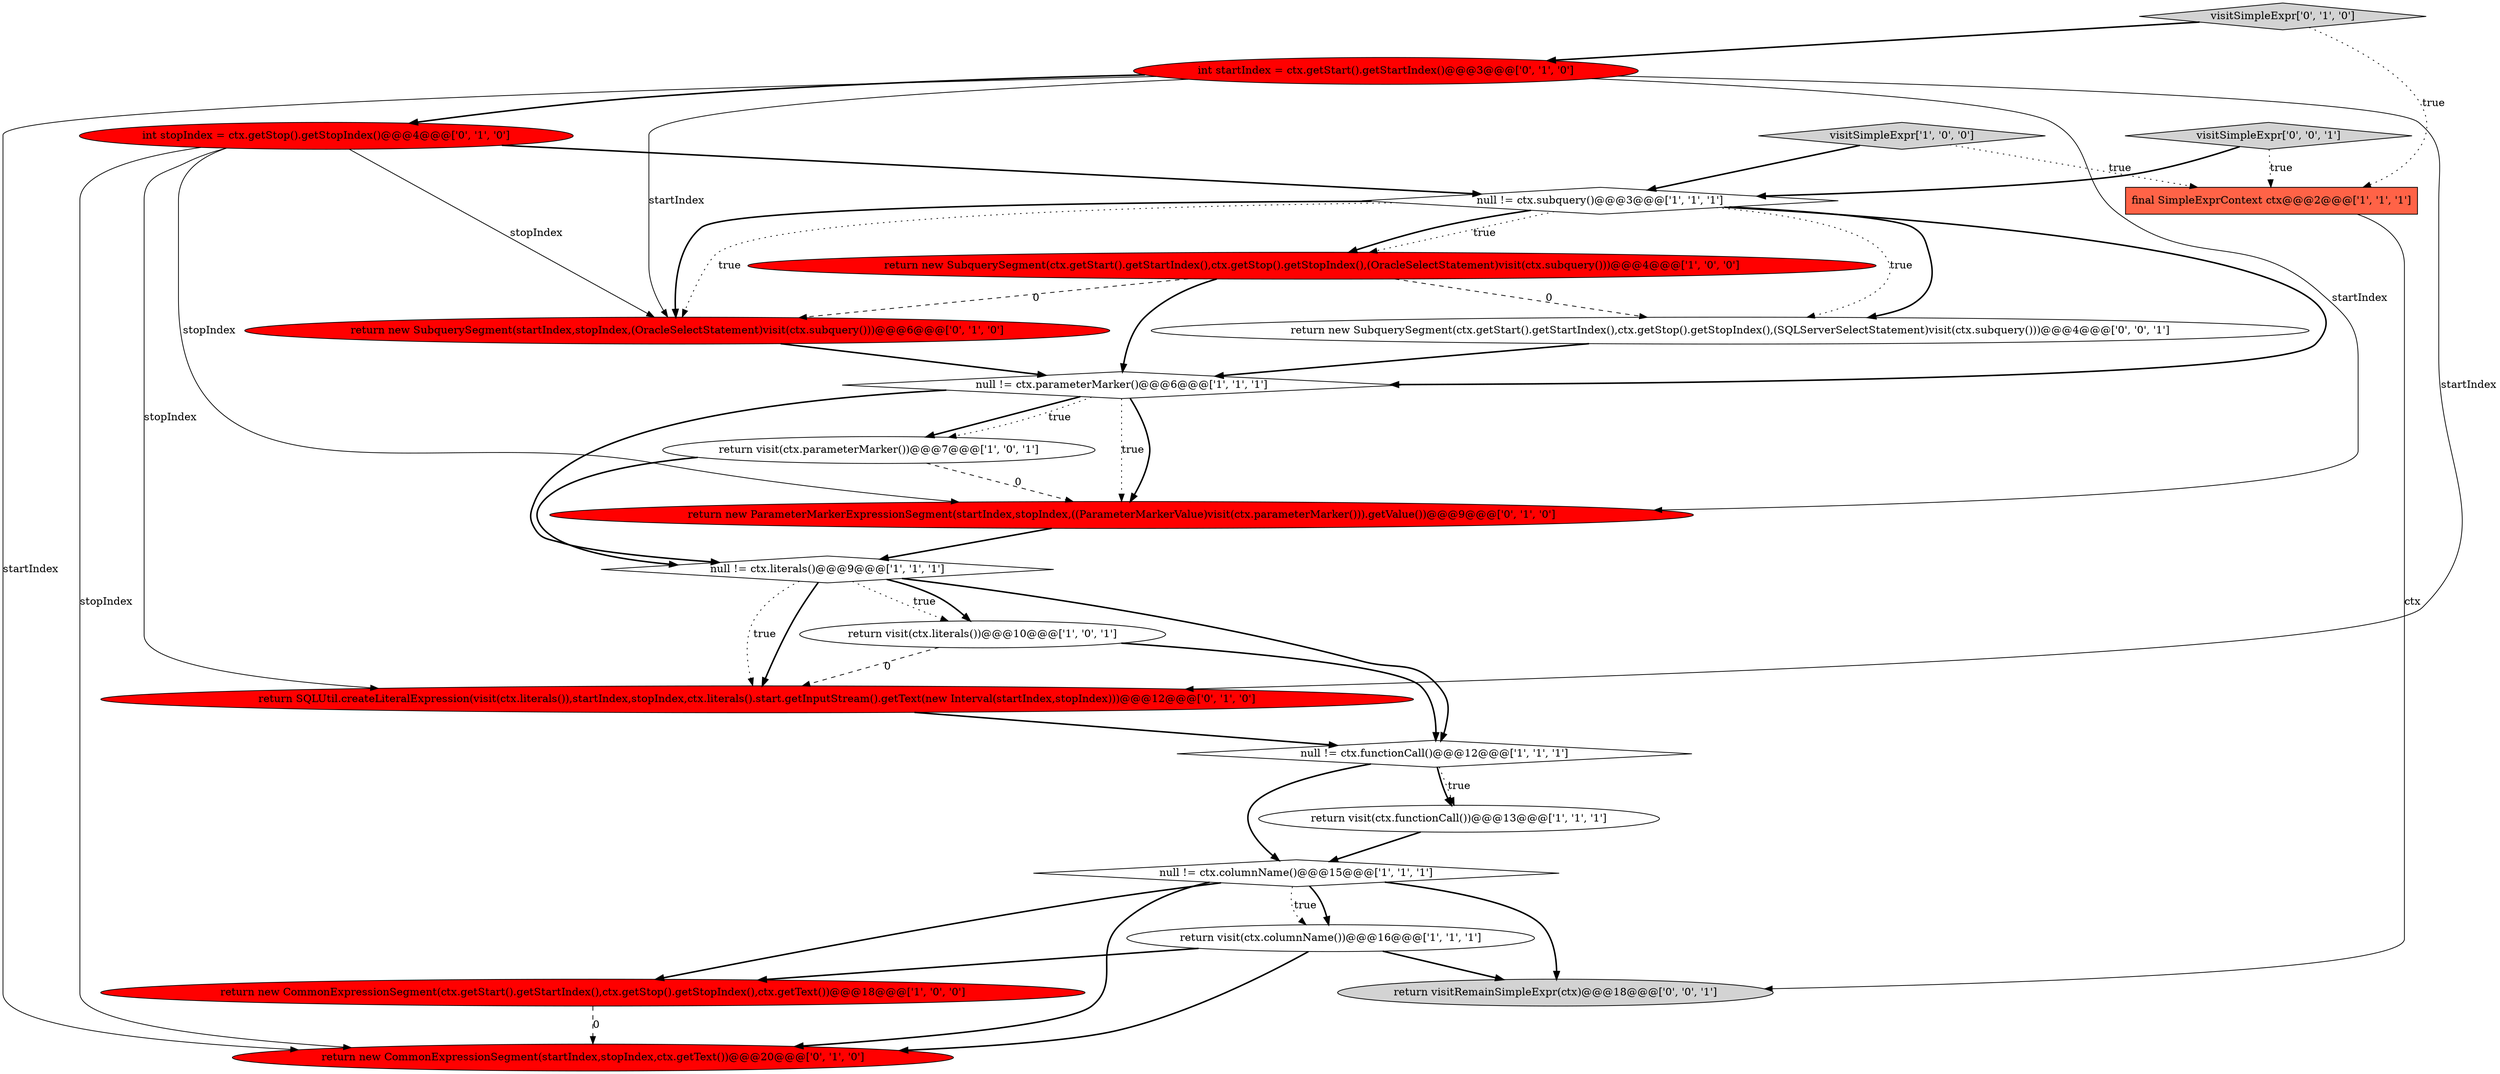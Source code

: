 digraph {
4 [style = filled, label = "return visit(ctx.literals())@@@10@@@['1', '0', '1']", fillcolor = white, shape = ellipse image = "AAA0AAABBB1BBB"];
5 [style = filled, label = "return new CommonExpressionSegment(ctx.getStart().getStartIndex(),ctx.getStop().getStopIndex(),ctx.getText())@@@18@@@['1', '0', '0']", fillcolor = red, shape = ellipse image = "AAA1AAABBB1BBB"];
8 [style = filled, label = "null != ctx.functionCall()@@@12@@@['1', '1', '1']", fillcolor = white, shape = diamond image = "AAA0AAABBB1BBB"];
18 [style = filled, label = "int startIndex = ctx.getStart().getStartIndex()@@@3@@@['0', '1', '0']", fillcolor = red, shape = ellipse image = "AAA1AAABBB2BBB"];
17 [style = filled, label = "int stopIndex = ctx.getStop().getStopIndex()@@@4@@@['0', '1', '0']", fillcolor = red, shape = ellipse image = "AAA1AAABBB2BBB"];
14 [style = filled, label = "return SQLUtil.createLiteralExpression(visit(ctx.literals()),startIndex,stopIndex,ctx.literals().start.getInputStream().getText(new Interval(startIndex,stopIndex)))@@@12@@@['0', '1', '0']", fillcolor = red, shape = ellipse image = "AAA1AAABBB2BBB"];
19 [style = filled, label = "visitSimpleExpr['0', '1', '0']", fillcolor = lightgray, shape = diamond image = "AAA0AAABBB2BBB"];
13 [style = filled, label = "return new ParameterMarkerExpressionSegment(startIndex,stopIndex,((ParameterMarkerValue)visit(ctx.parameterMarker())).getValue())@@@9@@@['0', '1', '0']", fillcolor = red, shape = ellipse image = "AAA1AAABBB2BBB"];
3 [style = filled, label = "null != ctx.parameterMarker()@@@6@@@['1', '1', '1']", fillcolor = white, shape = diamond image = "AAA0AAABBB1BBB"];
16 [style = filled, label = "return new SubquerySegment(startIndex,stopIndex,(OracleSelectStatement)visit(ctx.subquery()))@@@6@@@['0', '1', '0']", fillcolor = red, shape = ellipse image = "AAA1AAABBB2BBB"];
20 [style = filled, label = "return visitRemainSimpleExpr(ctx)@@@18@@@['0', '0', '1']", fillcolor = lightgray, shape = ellipse image = "AAA0AAABBB3BBB"];
1 [style = filled, label = "null != ctx.columnName()@@@15@@@['1', '1', '1']", fillcolor = white, shape = diamond image = "AAA0AAABBB1BBB"];
21 [style = filled, label = "return new SubquerySegment(ctx.getStart().getStartIndex(),ctx.getStop().getStopIndex(),(SQLServerSelectStatement)visit(ctx.subquery()))@@@4@@@['0', '0', '1']", fillcolor = white, shape = ellipse image = "AAA0AAABBB3BBB"];
15 [style = filled, label = "return new CommonExpressionSegment(startIndex,stopIndex,ctx.getText())@@@20@@@['0', '1', '0']", fillcolor = red, shape = ellipse image = "AAA1AAABBB2BBB"];
10 [style = filled, label = "visitSimpleExpr['1', '0', '0']", fillcolor = lightgray, shape = diamond image = "AAA0AAABBB1BBB"];
12 [style = filled, label = "return visit(ctx.parameterMarker())@@@7@@@['1', '0', '1']", fillcolor = white, shape = ellipse image = "AAA0AAABBB1BBB"];
0 [style = filled, label = "null != ctx.literals()@@@9@@@['1', '1', '1']", fillcolor = white, shape = diamond image = "AAA0AAABBB1BBB"];
2 [style = filled, label = "return visit(ctx.columnName())@@@16@@@['1', '1', '1']", fillcolor = white, shape = ellipse image = "AAA0AAABBB1BBB"];
9 [style = filled, label = "return new SubquerySegment(ctx.getStart().getStartIndex(),ctx.getStop().getStopIndex(),(OracleSelectStatement)visit(ctx.subquery()))@@@4@@@['1', '0', '0']", fillcolor = red, shape = ellipse image = "AAA1AAABBB1BBB"];
11 [style = filled, label = "final SimpleExprContext ctx@@@2@@@['1', '1', '1']", fillcolor = tomato, shape = box image = "AAA0AAABBB1BBB"];
6 [style = filled, label = "return visit(ctx.functionCall())@@@13@@@['1', '1', '1']", fillcolor = white, shape = ellipse image = "AAA0AAABBB1BBB"];
7 [style = filled, label = "null != ctx.subquery()@@@3@@@['1', '1', '1']", fillcolor = white, shape = diamond image = "AAA0AAABBB1BBB"];
22 [style = filled, label = "visitSimpleExpr['0', '0', '1']", fillcolor = lightgray, shape = diamond image = "AAA0AAABBB3BBB"];
1->5 [style = bold, label=""];
16->3 [style = bold, label=""];
19->18 [style = bold, label=""];
2->20 [style = bold, label=""];
9->16 [style = dashed, label="0"];
17->16 [style = solid, label="stopIndex"];
11->20 [style = solid, label="ctx"];
1->15 [style = bold, label=""];
0->4 [style = dotted, label="true"];
18->17 [style = bold, label=""];
1->20 [style = bold, label=""];
22->11 [style = dotted, label="true"];
8->6 [style = bold, label=""];
7->9 [style = dotted, label="true"];
3->12 [style = bold, label=""];
21->3 [style = bold, label=""];
12->0 [style = bold, label=""];
10->7 [style = bold, label=""];
22->7 [style = bold, label=""];
18->15 [style = solid, label="startIndex"];
7->3 [style = bold, label=""];
3->0 [style = bold, label=""];
17->7 [style = bold, label=""];
7->9 [style = bold, label=""];
8->1 [style = bold, label=""];
6->1 [style = bold, label=""];
18->14 [style = solid, label="startIndex"];
17->13 [style = solid, label="stopIndex"];
0->14 [style = bold, label=""];
18->16 [style = solid, label="startIndex"];
8->6 [style = dotted, label="true"];
10->11 [style = dotted, label="true"];
0->4 [style = bold, label=""];
17->14 [style = solid, label="stopIndex"];
19->11 [style = dotted, label="true"];
3->12 [style = dotted, label="true"];
9->21 [style = dashed, label="0"];
7->16 [style = bold, label=""];
2->15 [style = bold, label=""];
0->8 [style = bold, label=""];
7->16 [style = dotted, label="true"];
18->13 [style = solid, label="startIndex"];
3->13 [style = bold, label=""];
7->21 [style = bold, label=""];
9->3 [style = bold, label=""];
4->8 [style = bold, label=""];
13->0 [style = bold, label=""];
0->14 [style = dotted, label="true"];
17->15 [style = solid, label="stopIndex"];
1->2 [style = bold, label=""];
14->8 [style = bold, label=""];
12->13 [style = dashed, label="0"];
4->14 [style = dashed, label="0"];
1->2 [style = dotted, label="true"];
7->21 [style = dotted, label="true"];
5->15 [style = dashed, label="0"];
3->13 [style = dotted, label="true"];
2->5 [style = bold, label=""];
}
